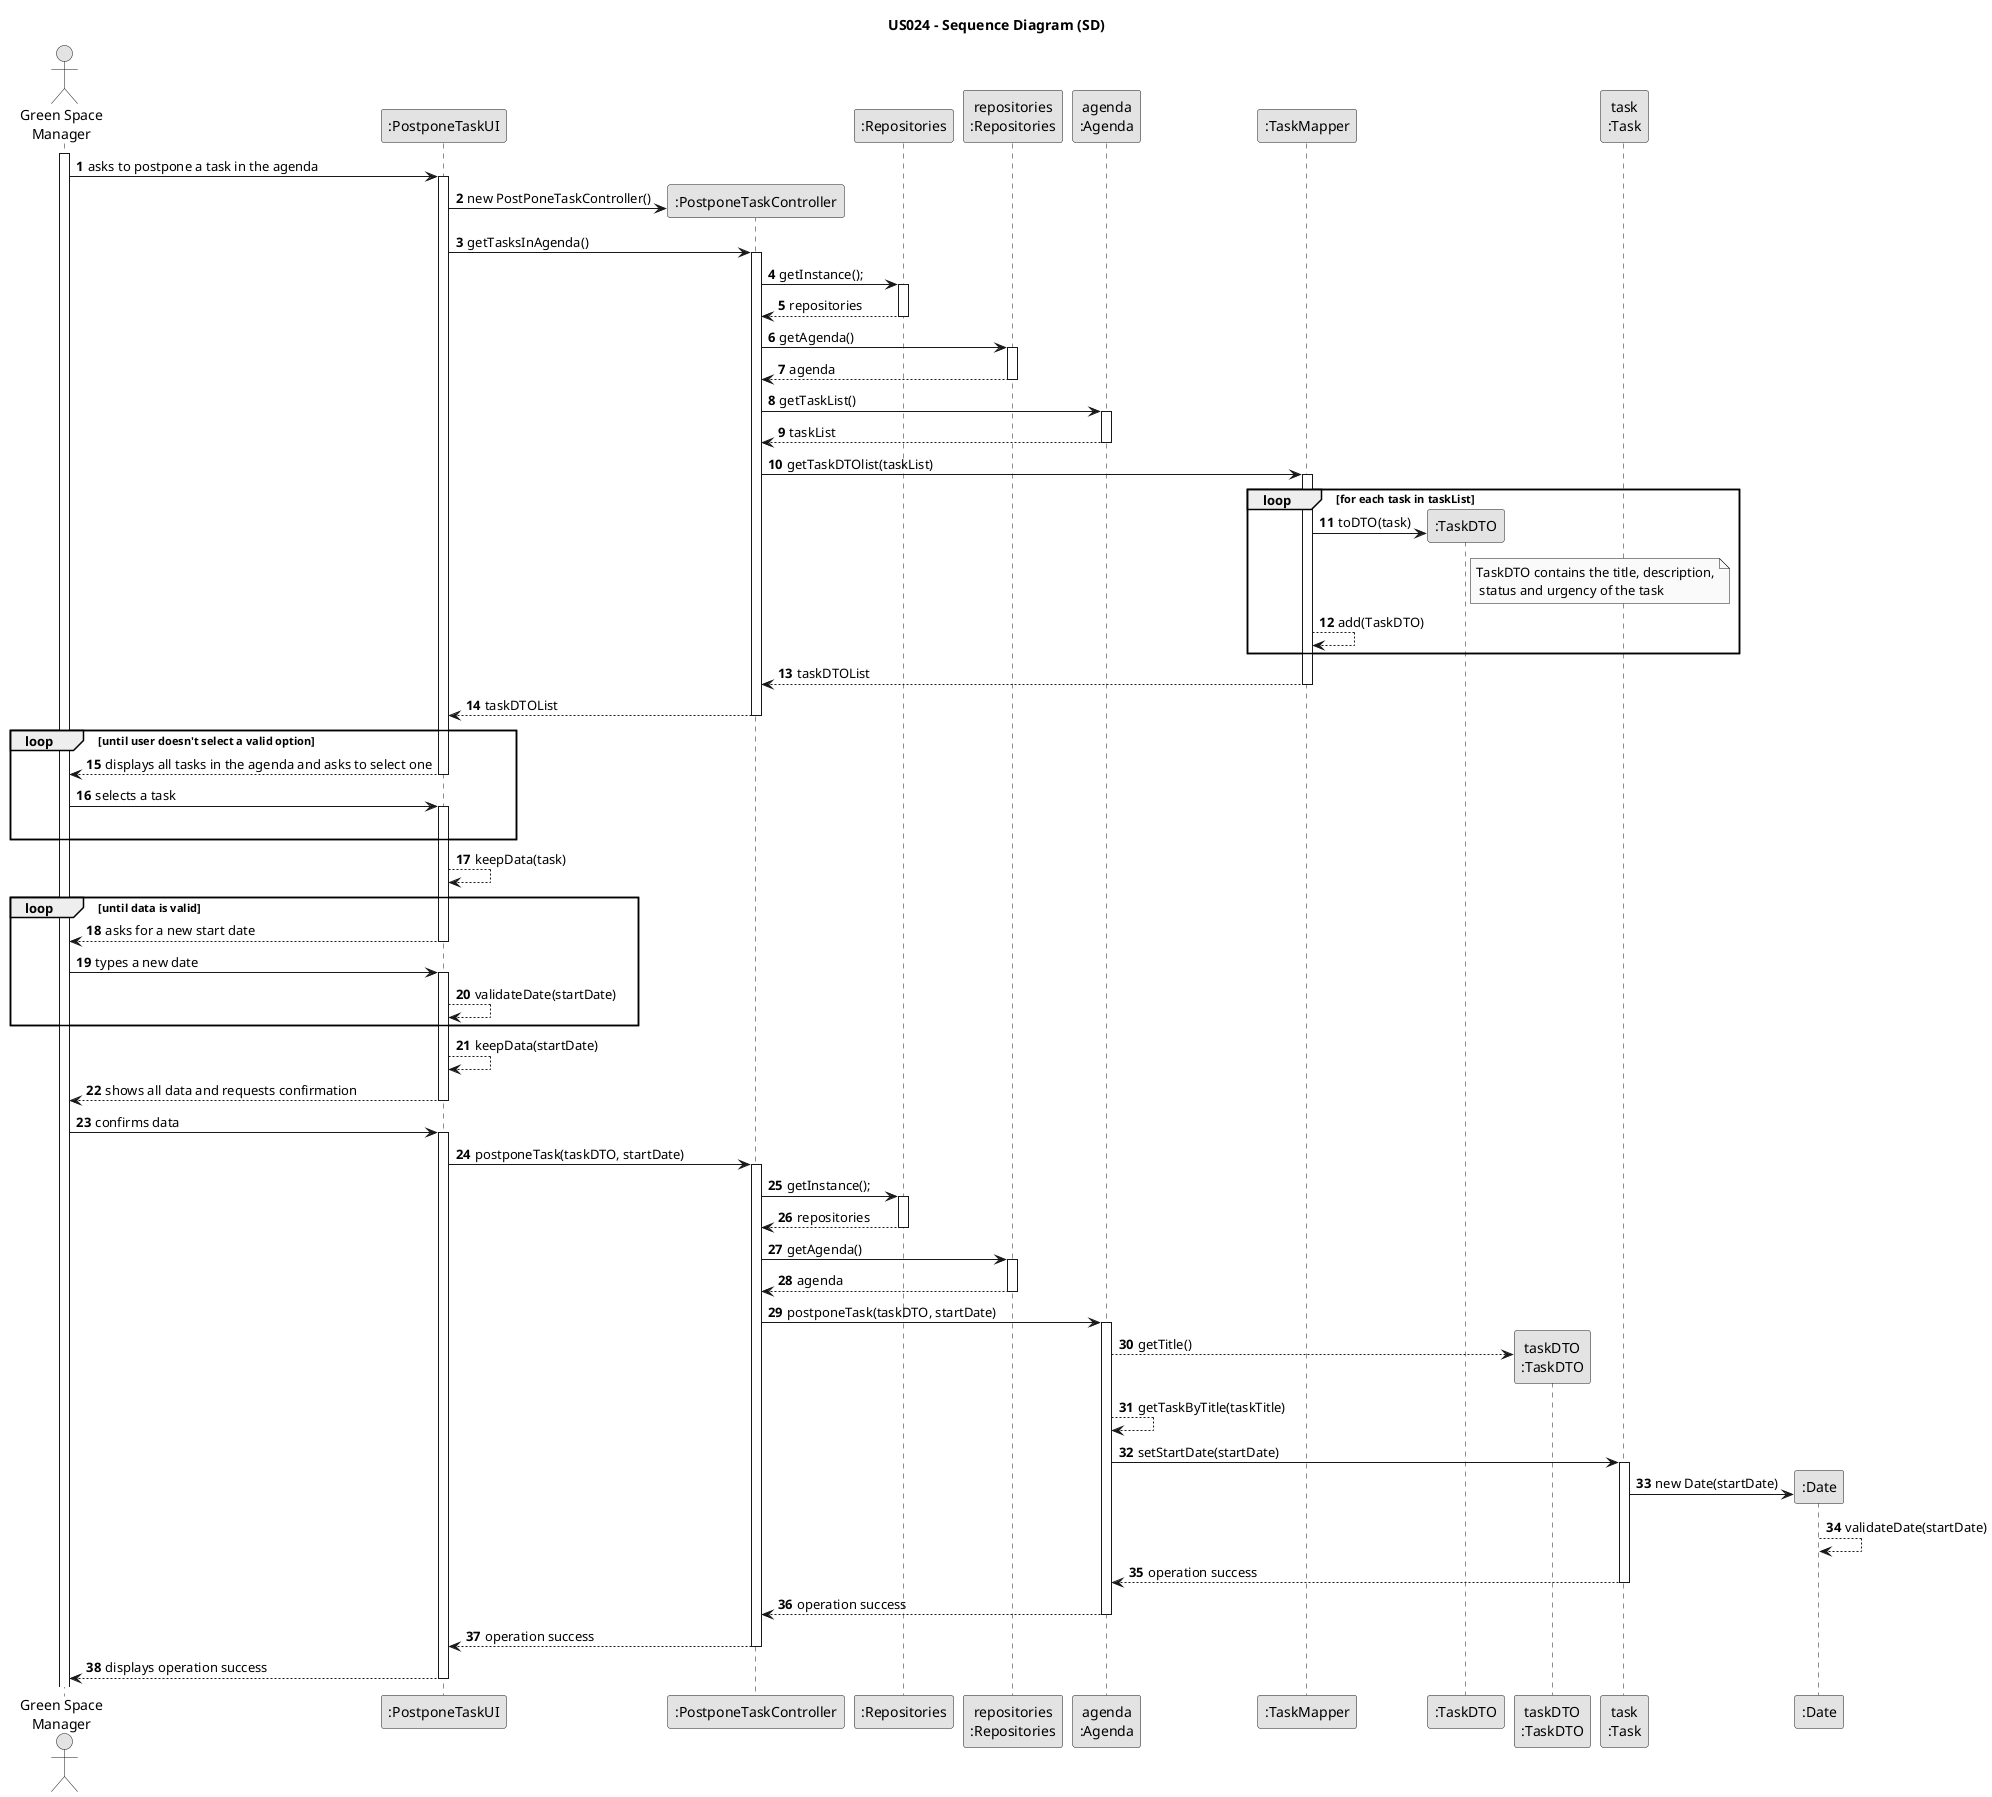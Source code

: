@startuml
skinparam monochrome true
skinparam packageStyle rectangle
skinparam shadowing false

title US024 - Sequence Diagram (SD)

autonumber

actor "Green Space\nManager" as GSM
participant ":PostponeTaskUI" as UI
participant ":PostponeTaskController" as CTRL
participant ":Repositories" as REPO
participant "repositories\n:Repositories" as REPOInstance
participant "agenda\n:Agenda" as AGENDA
participant ":TaskMapper" as TaskMapper
participant ":TaskDTO" as TaskDTO
participant "taskDTO\n:TaskDTO" as getTaskDTO
participant "task\n:Task" as Task
participant ":Date" as Date

activate GSM

    GSM -> UI : asks to postpone a task in the agenda
    activate UI

    UI -> CTRL** : new PostPoneTaskController()

    UI -> CTRL : getTasksInAgenda()
    activate CTRL

        CTRL -> REPO : getInstance();
        activate REPO

            REPO --> CTRL : repositories
        deactivate REPO
        CTRL -> REPOInstance : getAgenda()
        activate REPOInstance

            REPOInstance --> CTRL : agenda
        deactivate REPOInstance
        CTRL -> AGENDA : getTaskList()
        activate AGENDA

            AGENDA --> CTRL : taskList
        deactivate AGENDA

        CTRL -> TaskMapper: getTaskDTOlist(taskList)
        activate TaskMapper

loop for each task in taskList
            TaskMapper -> TaskDTO**: toDTO(task)
            note right of TaskDTO
                TaskDTO contains the title, description,
                 status and urgency of the task
            end note
            TaskMapper --> TaskMapper : add(TaskDTO)
end loop
            TaskMapper --> CTRL : taskDTOList
        deactivate TaskMapper
        CTRL --> UI : taskDTOList

    deactivate CTRL

loop until user doesn't select a valid option
        UI --> GSM : displays all tasks in the agenda and asks to select one
    deactivate UI

    GSM -> UI : selects a task
    activate UI
    |||
end loop
        UI --> UI : keepData(task)
loop until data is valid
        UI --> GSM : asks for a new start date
    deactivate UI

    GSM -> UI : types a new date
    activate UI
        UI --> UI : validateDate(startDate)
end loop
        UI --> UI : keepData(startDate)
        UI --> GSM : shows all data and requests confirmation
    deactivate UI

    GSM -> UI : confirms data
    activate UI

        UI -> CTRL : postponeTask(taskDTO, startDate)
        activate CTRL

            CTRL -> REPO : getInstance();
            activate REPO

                REPO --> CTRL : repositories
            deactivate REPO
            CTRL -> REPOInstance : getAgenda()
            activate REPOInstance

                REPOInstance --> CTRL : agenda
            deactivate REPOInstance
            CTRL -> AGENDA : postponeTask(taskDTO, startDate)
            activate AGENDA

                AGENDA --> getTaskDTO** : getTitle()
                AGENDA --> AGENDA : getTaskByTitle(taskTitle)
                AGENDA -> Task : setStartDate(startDate)
                activate Task

                    Task -> Date** : new Date(startDate)
                    Date --> Date : validateDate(startDate)
                    Task --> AGENDA : operation success
                deactivate Task

                AGENDA --> CTRL : operation success
            deactivate AGENDA

            CTRL --> UI : operation success
        deactivate CTRL

        UI --> GSM : displays operation success
    deactivate UI

@enduml